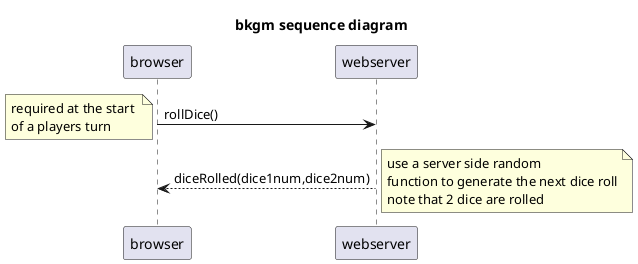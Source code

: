 @startuml
title bkgm sequence diagram
browser -> webserver : rollDice()
note left 
  required at the start 
  of a players turn
end note
webserver --> browser : diceRolled(dice1num,dice2num)
note right 
  use a server side random
  function to generate the next dice roll
  note that 2 dice are rolled
end note

@enduml
